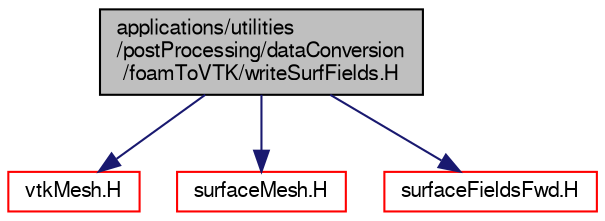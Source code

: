 digraph "applications/utilities/postProcessing/dataConversion/foamToVTK/writeSurfFields.H"
{
  bgcolor="transparent";
  edge [fontname="FreeSans",fontsize="10",labelfontname="FreeSans",labelfontsize="10"];
  node [fontname="FreeSans",fontsize="10",shape=record];
  Node0 [label="applications/utilities\l/postProcessing/dataConversion\l/foamToVTK/writeSurfFields.H",height=0.2,width=0.4,color="black", fillcolor="grey75", style="filled", fontcolor="black"];
  Node0 -> Node1 [color="midnightblue",fontsize="10",style="solid",fontname="FreeSans"];
  Node1 [label="vtkMesh.H",height=0.2,width=0.4,color="red",URL="$a38912.html"];
  Node0 -> Node296 [color="midnightblue",fontsize="10",style="solid",fontname="FreeSans"];
  Node296 [label="surfaceMesh.H",height=0.2,width=0.4,color="red",URL="$a04343.html"];
  Node0 -> Node241 [color="midnightblue",fontsize="10",style="solid",fontname="FreeSans"];
  Node241 [label="surfaceFieldsFwd.H",height=0.2,width=0.4,color="red",URL="$a02738.html"];
}
